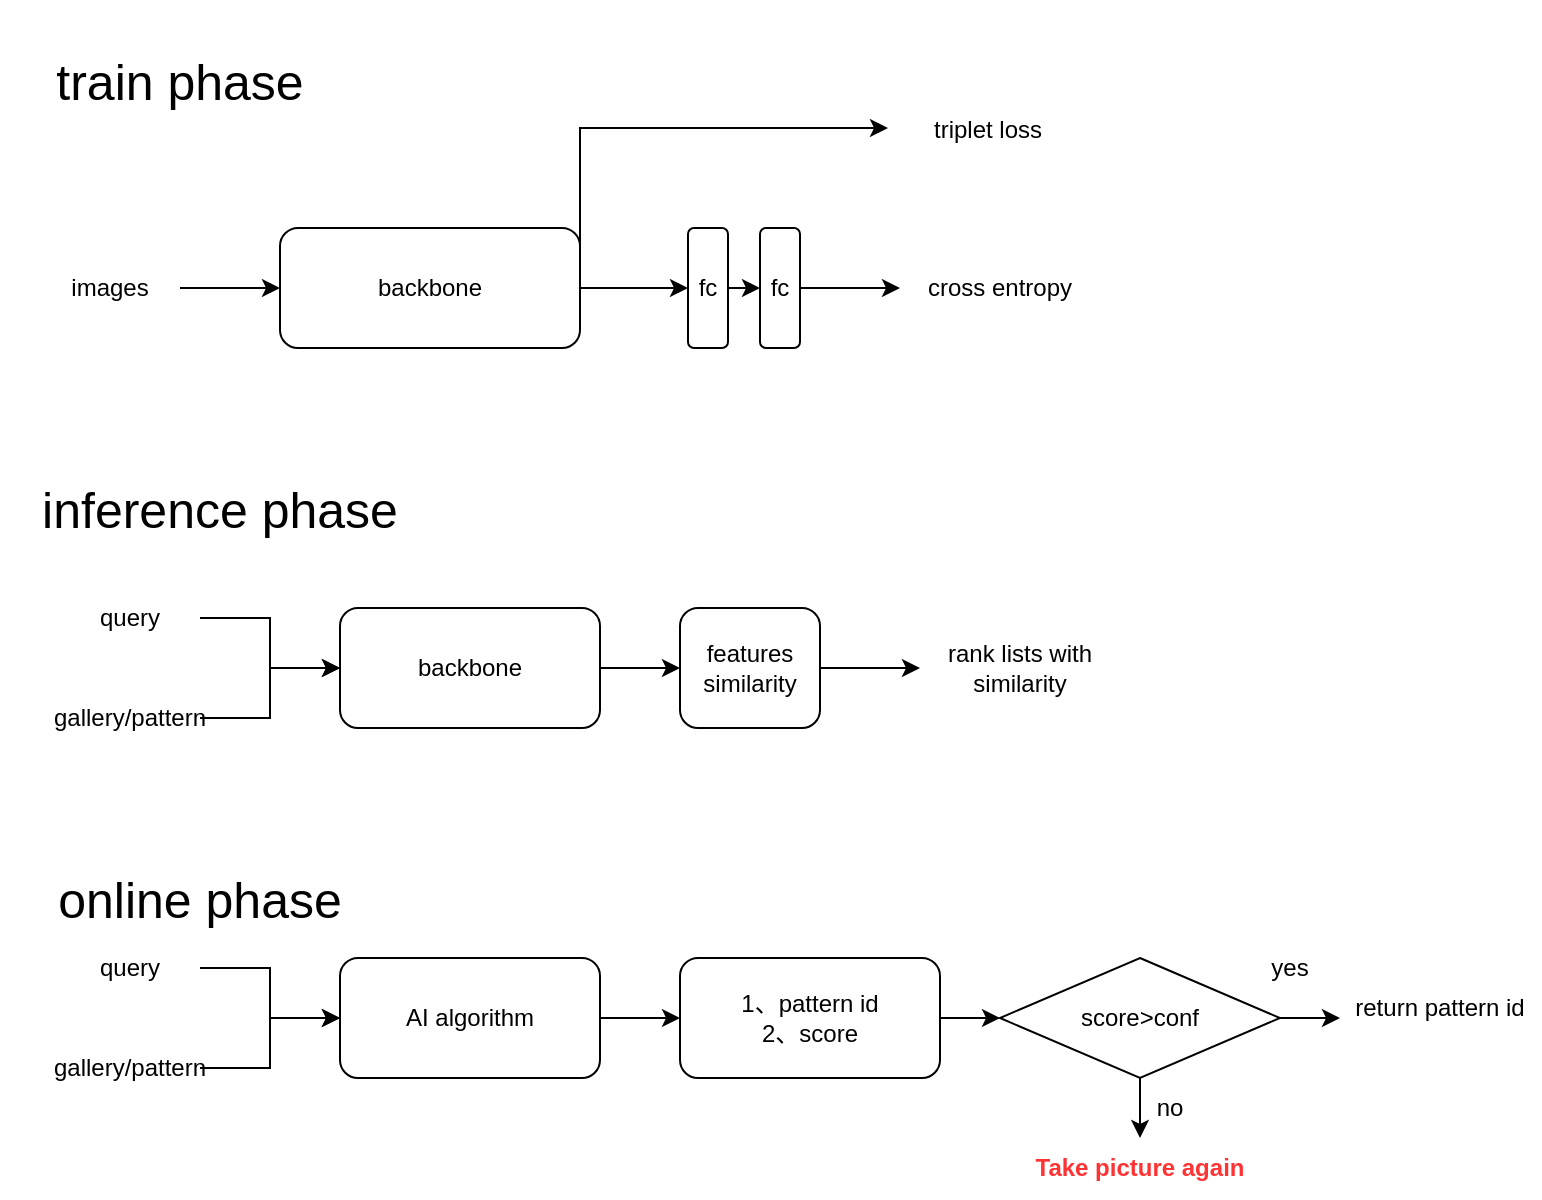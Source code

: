 <mxfile version="20.3.0" type="github">
  <diagram id="vZk4j1KvbbzumGJvP9yy" name="Page-1">
    <mxGraphModel dx="1422" dy="762" grid="1" gridSize="10" guides="1" tooltips="1" connect="1" arrows="1" fold="1" page="1" pageScale="1" pageWidth="827" pageHeight="1169" math="0" shadow="0">
      <root>
        <mxCell id="0" />
        <mxCell id="1" parent="0" />
        <mxCell id="sy1dB5hf08ShYreX1FzD-12" style="edgeStyle=orthogonalEdgeStyle;rounded=0;orthogonalLoop=1;jettySize=auto;html=1;exitX=1;exitY=0.5;exitDx=0;exitDy=0;entryX=0;entryY=0.5;entryDx=0;entryDy=0;" parent="1" source="sy1dB5hf08ShYreX1FzD-1" target="sy1dB5hf08ShYreX1FzD-2" edge="1">
          <mxGeometry relative="1" as="geometry" />
        </mxCell>
        <mxCell id="sy1dB5hf08ShYreX1FzD-13" style="edgeStyle=orthogonalEdgeStyle;rounded=0;orthogonalLoop=1;jettySize=auto;html=1;exitX=1;exitY=0.5;exitDx=0;exitDy=0;" parent="1" source="sy1dB5hf08ShYreX1FzD-1" target="sy1dB5hf08ShYreX1FzD-9" edge="1">
          <mxGeometry relative="1" as="geometry">
            <Array as="points">
              <mxPoint x="360" y="240" />
            </Array>
          </mxGeometry>
        </mxCell>
        <mxCell id="sy1dB5hf08ShYreX1FzD-1" value="backbone" style="rounded=1;whiteSpace=wrap;html=1;" parent="1" vertex="1">
          <mxGeometry x="210" y="290" width="150" height="60" as="geometry" />
        </mxCell>
        <mxCell id="sy1dB5hf08ShYreX1FzD-11" style="edgeStyle=orthogonalEdgeStyle;rounded=0;orthogonalLoop=1;jettySize=auto;html=1;exitX=1;exitY=0.5;exitDx=0;exitDy=0;entryX=0;entryY=0.5;entryDx=0;entryDy=0;" parent="1" source="sy1dB5hf08ShYreX1FzD-2" target="sy1dB5hf08ShYreX1FzD-3" edge="1">
          <mxGeometry relative="1" as="geometry" />
        </mxCell>
        <mxCell id="sy1dB5hf08ShYreX1FzD-2" value="fc" style="rounded=1;whiteSpace=wrap;html=1;" parent="1" vertex="1">
          <mxGeometry x="414" y="290" width="20" height="60" as="geometry" />
        </mxCell>
        <mxCell id="sy1dB5hf08ShYreX1FzD-10" value="" style="edgeStyle=orthogonalEdgeStyle;rounded=0;orthogonalLoop=1;jettySize=auto;html=1;" parent="1" source="sy1dB5hf08ShYreX1FzD-3" target="sy1dB5hf08ShYreX1FzD-8" edge="1">
          <mxGeometry relative="1" as="geometry" />
        </mxCell>
        <mxCell id="sy1dB5hf08ShYreX1FzD-3" value="fc" style="rounded=1;whiteSpace=wrap;html=1;" parent="1" vertex="1">
          <mxGeometry x="450" y="290" width="20" height="60" as="geometry" />
        </mxCell>
        <mxCell id="sy1dB5hf08ShYreX1FzD-8" value="cross entropy" style="text;html=1;strokeColor=none;fillColor=none;align=center;verticalAlign=middle;whiteSpace=wrap;rounded=0;" parent="1" vertex="1">
          <mxGeometry x="520" y="305" width="100" height="30" as="geometry" />
        </mxCell>
        <mxCell id="sy1dB5hf08ShYreX1FzD-9" value="triplet loss" style="text;html=1;strokeColor=none;fillColor=none;align=center;verticalAlign=middle;whiteSpace=wrap;rounded=0;" parent="1" vertex="1">
          <mxGeometry x="514" y="226" width="100" height="30" as="geometry" />
        </mxCell>
        <mxCell id="sy1dB5hf08ShYreX1FzD-14" value="&lt;font style=&quot;font-size: 25px&quot;&gt;train phase&lt;/font&gt;" style="text;html=1;strokeColor=none;fillColor=none;align=center;verticalAlign=middle;whiteSpace=wrap;rounded=0;" parent="1" vertex="1">
          <mxGeometry x="70" y="176" width="180" height="80" as="geometry" />
        </mxCell>
        <mxCell id="sy1dB5hf08ShYreX1FzD-15" value="&lt;font style=&quot;font-size: 25px&quot;&gt;inference phase&lt;/font&gt;" style="text;html=1;strokeColor=none;fillColor=none;align=center;verticalAlign=middle;whiteSpace=wrap;rounded=0;" parent="1" vertex="1">
          <mxGeometry x="70" y="390" width="220" height="80" as="geometry" />
        </mxCell>
        <mxCell id="sy1dB5hf08ShYreX1FzD-26" value="" style="edgeStyle=orthogonalEdgeStyle;rounded=0;orthogonalLoop=1;jettySize=auto;html=1;fontSize=25;" parent="1" source="sy1dB5hf08ShYreX1FzD-16" target="sy1dB5hf08ShYreX1FzD-23" edge="1">
          <mxGeometry relative="1" as="geometry" />
        </mxCell>
        <mxCell id="sy1dB5hf08ShYreX1FzD-16" value="backbone" style="rounded=1;whiteSpace=wrap;html=1;" parent="1" vertex="1">
          <mxGeometry x="240" y="480" width="130" height="60" as="geometry" />
        </mxCell>
        <mxCell id="sy1dB5hf08ShYreX1FzD-18" value="" style="edgeStyle=orthogonalEdgeStyle;rounded=0;orthogonalLoop=1;jettySize=auto;html=1;fontSize=25;" parent="1" source="sy1dB5hf08ShYreX1FzD-17" target="sy1dB5hf08ShYreX1FzD-1" edge="1">
          <mxGeometry relative="1" as="geometry" />
        </mxCell>
        <mxCell id="sy1dB5hf08ShYreX1FzD-17" value="images" style="text;html=1;strokeColor=none;fillColor=none;align=center;verticalAlign=middle;whiteSpace=wrap;rounded=0;" parent="1" vertex="1">
          <mxGeometry x="90" y="305" width="70" height="30" as="geometry" />
        </mxCell>
        <mxCell id="sy1dB5hf08ShYreX1FzD-21" value="" style="edgeStyle=orthogonalEdgeStyle;rounded=0;orthogonalLoop=1;jettySize=auto;html=1;fontSize=25;" parent="1" source="sy1dB5hf08ShYreX1FzD-19" target="sy1dB5hf08ShYreX1FzD-16" edge="1">
          <mxGeometry relative="1" as="geometry" />
        </mxCell>
        <mxCell id="sy1dB5hf08ShYreX1FzD-19" value="query" style="text;html=1;strokeColor=none;fillColor=none;align=center;verticalAlign=middle;whiteSpace=wrap;rounded=0;" parent="1" vertex="1">
          <mxGeometry x="100" y="470" width="70" height="30" as="geometry" />
        </mxCell>
        <mxCell id="sy1dB5hf08ShYreX1FzD-22" value="" style="edgeStyle=orthogonalEdgeStyle;rounded=0;orthogonalLoop=1;jettySize=auto;html=1;fontSize=25;" parent="1" source="sy1dB5hf08ShYreX1FzD-20" target="sy1dB5hf08ShYreX1FzD-16" edge="1">
          <mxGeometry relative="1" as="geometry" />
        </mxCell>
        <mxCell id="sy1dB5hf08ShYreX1FzD-20" value="gallery/pattern" style="text;html=1;strokeColor=none;fillColor=none;align=center;verticalAlign=middle;whiteSpace=wrap;rounded=0;" parent="1" vertex="1">
          <mxGeometry x="100" y="520" width="70" height="30" as="geometry" />
        </mxCell>
        <mxCell id="sy1dB5hf08ShYreX1FzD-25" value="" style="edgeStyle=orthogonalEdgeStyle;rounded=0;orthogonalLoop=1;jettySize=auto;html=1;fontSize=25;" parent="1" source="sy1dB5hf08ShYreX1FzD-23" target="sy1dB5hf08ShYreX1FzD-24" edge="1">
          <mxGeometry relative="1" as="geometry" />
        </mxCell>
        <mxCell id="sy1dB5hf08ShYreX1FzD-23" value="features similarity" style="rounded=1;whiteSpace=wrap;html=1;" parent="1" vertex="1">
          <mxGeometry x="410" y="480" width="70" height="60" as="geometry" />
        </mxCell>
        <mxCell id="sy1dB5hf08ShYreX1FzD-24" value="rank lists with similarity" style="text;html=1;strokeColor=none;fillColor=none;align=center;verticalAlign=middle;whiteSpace=wrap;rounded=0;" parent="1" vertex="1">
          <mxGeometry x="530" y="495" width="100" height="30" as="geometry" />
        </mxCell>
        <mxCell id="Ra_HcaEEZ7-VM2q0Y4Kx-1" value="&lt;font style=&quot;font-size: 25px&quot;&gt;online phase&lt;/font&gt;" style="text;html=1;strokeColor=none;fillColor=none;align=center;verticalAlign=middle;whiteSpace=wrap;rounded=0;" parent="1" vertex="1">
          <mxGeometry x="80" y="585" width="180" height="80" as="geometry" />
        </mxCell>
        <mxCell id="Ra_HcaEEZ7-VM2q0Y4Kx-2" value="" style="edgeStyle=orthogonalEdgeStyle;rounded=0;orthogonalLoop=1;jettySize=auto;html=1;fontSize=25;" parent="1" source="Ra_HcaEEZ7-VM2q0Y4Kx-3" edge="1">
          <mxGeometry relative="1" as="geometry">
            <mxPoint x="410" y="685" as="targetPoint" />
          </mxGeometry>
        </mxCell>
        <mxCell id="Ra_HcaEEZ7-VM2q0Y4Kx-3" value="AI algorithm" style="rounded=1;whiteSpace=wrap;html=1;" parent="1" vertex="1">
          <mxGeometry x="240" y="655" width="130" height="60" as="geometry" />
        </mxCell>
        <mxCell id="Ra_HcaEEZ7-VM2q0Y4Kx-4" value="" style="edgeStyle=orthogonalEdgeStyle;rounded=0;orthogonalLoop=1;jettySize=auto;html=1;fontSize=25;" parent="1" source="Ra_HcaEEZ7-VM2q0Y4Kx-5" target="Ra_HcaEEZ7-VM2q0Y4Kx-3" edge="1">
          <mxGeometry relative="1" as="geometry" />
        </mxCell>
        <mxCell id="Ra_HcaEEZ7-VM2q0Y4Kx-5" value="query" style="text;html=1;strokeColor=none;fillColor=none;align=center;verticalAlign=middle;whiteSpace=wrap;rounded=0;" parent="1" vertex="1">
          <mxGeometry x="100" y="645" width="70" height="30" as="geometry" />
        </mxCell>
        <mxCell id="Ra_HcaEEZ7-VM2q0Y4Kx-6" value="" style="edgeStyle=orthogonalEdgeStyle;rounded=0;orthogonalLoop=1;jettySize=auto;html=1;fontSize=25;" parent="1" source="Ra_HcaEEZ7-VM2q0Y4Kx-7" target="Ra_HcaEEZ7-VM2q0Y4Kx-3" edge="1">
          <mxGeometry relative="1" as="geometry" />
        </mxCell>
        <mxCell id="Ra_HcaEEZ7-VM2q0Y4Kx-7" value="gallery/pattern" style="text;html=1;strokeColor=none;fillColor=none;align=center;verticalAlign=middle;whiteSpace=wrap;rounded=0;" parent="1" vertex="1">
          <mxGeometry x="100" y="695" width="70" height="30" as="geometry" />
        </mxCell>
        <mxCell id="Ra_HcaEEZ7-VM2q0Y4Kx-15" style="edgeStyle=orthogonalEdgeStyle;rounded=0;orthogonalLoop=1;jettySize=auto;html=1;exitX=1;exitY=0.5;exitDx=0;exitDy=0;entryX=0;entryY=0.5;entryDx=0;entryDy=0;" parent="1" source="Ra_HcaEEZ7-VM2q0Y4Kx-11" target="Ra_HcaEEZ7-VM2q0Y4Kx-14" edge="1">
          <mxGeometry relative="1" as="geometry" />
        </mxCell>
        <mxCell id="Ra_HcaEEZ7-VM2q0Y4Kx-11" value="1、pattern id&lt;br&gt;2、score" style="rounded=1;whiteSpace=wrap;html=1;" parent="1" vertex="1">
          <mxGeometry x="410" y="655" width="130" height="60" as="geometry" />
        </mxCell>
        <mxCell id="Ra_HcaEEZ7-VM2q0Y4Kx-16" style="edgeStyle=orthogonalEdgeStyle;rounded=0;orthogonalLoop=1;jettySize=auto;html=1;exitX=1;exitY=0.5;exitDx=0;exitDy=0;" parent="1" source="Ra_HcaEEZ7-VM2q0Y4Kx-14" edge="1">
          <mxGeometry relative="1" as="geometry">
            <mxPoint x="740" y="685" as="targetPoint" />
          </mxGeometry>
        </mxCell>
        <mxCell id="Ra_HcaEEZ7-VM2q0Y4Kx-19" style="edgeStyle=orthogonalEdgeStyle;rounded=0;orthogonalLoop=1;jettySize=auto;html=1;exitX=0.5;exitY=1;exitDx=0;exitDy=0;fontColor=#FF3333;" parent="1" source="Ra_HcaEEZ7-VM2q0Y4Kx-14" target="Ra_HcaEEZ7-VM2q0Y4Kx-18" edge="1">
          <mxGeometry relative="1" as="geometry" />
        </mxCell>
        <mxCell id="Ra_HcaEEZ7-VM2q0Y4Kx-14" value="score&amp;gt;conf" style="rhombus;whiteSpace=wrap;html=1;" parent="1" vertex="1">
          <mxGeometry x="570" y="655" width="140" height="60" as="geometry" />
        </mxCell>
        <mxCell id="Ra_HcaEEZ7-VM2q0Y4Kx-17" value="return pattern id" style="text;html=1;strokeColor=none;fillColor=none;align=center;verticalAlign=middle;whiteSpace=wrap;rounded=0;" parent="1" vertex="1">
          <mxGeometry x="740" y="665" width="100" height="30" as="geometry" />
        </mxCell>
        <mxCell id="Ra_HcaEEZ7-VM2q0Y4Kx-18" value="&lt;b&gt;&lt;font color=&quot;#ff3333&quot;&gt;Take picture again&lt;/font&gt;&lt;/b&gt;" style="text;html=1;strokeColor=none;fillColor=none;align=center;verticalAlign=middle;whiteSpace=wrap;rounded=0;" parent="1" vertex="1">
          <mxGeometry x="580" y="745" width="120" height="30" as="geometry" />
        </mxCell>
        <mxCell id="Ra_HcaEEZ7-VM2q0Y4Kx-20" value="yes" style="text;html=1;strokeColor=none;fillColor=none;align=center;verticalAlign=middle;whiteSpace=wrap;rounded=0;" parent="1" vertex="1">
          <mxGeometry x="700" y="645" width="30" height="30" as="geometry" />
        </mxCell>
        <mxCell id="Ra_HcaEEZ7-VM2q0Y4Kx-22" value="no" style="text;html=1;strokeColor=none;fillColor=none;align=center;verticalAlign=middle;whiteSpace=wrap;rounded=0;" parent="1" vertex="1">
          <mxGeometry x="640" y="715" width="30" height="30" as="geometry" />
        </mxCell>
      </root>
    </mxGraphModel>
  </diagram>
</mxfile>
